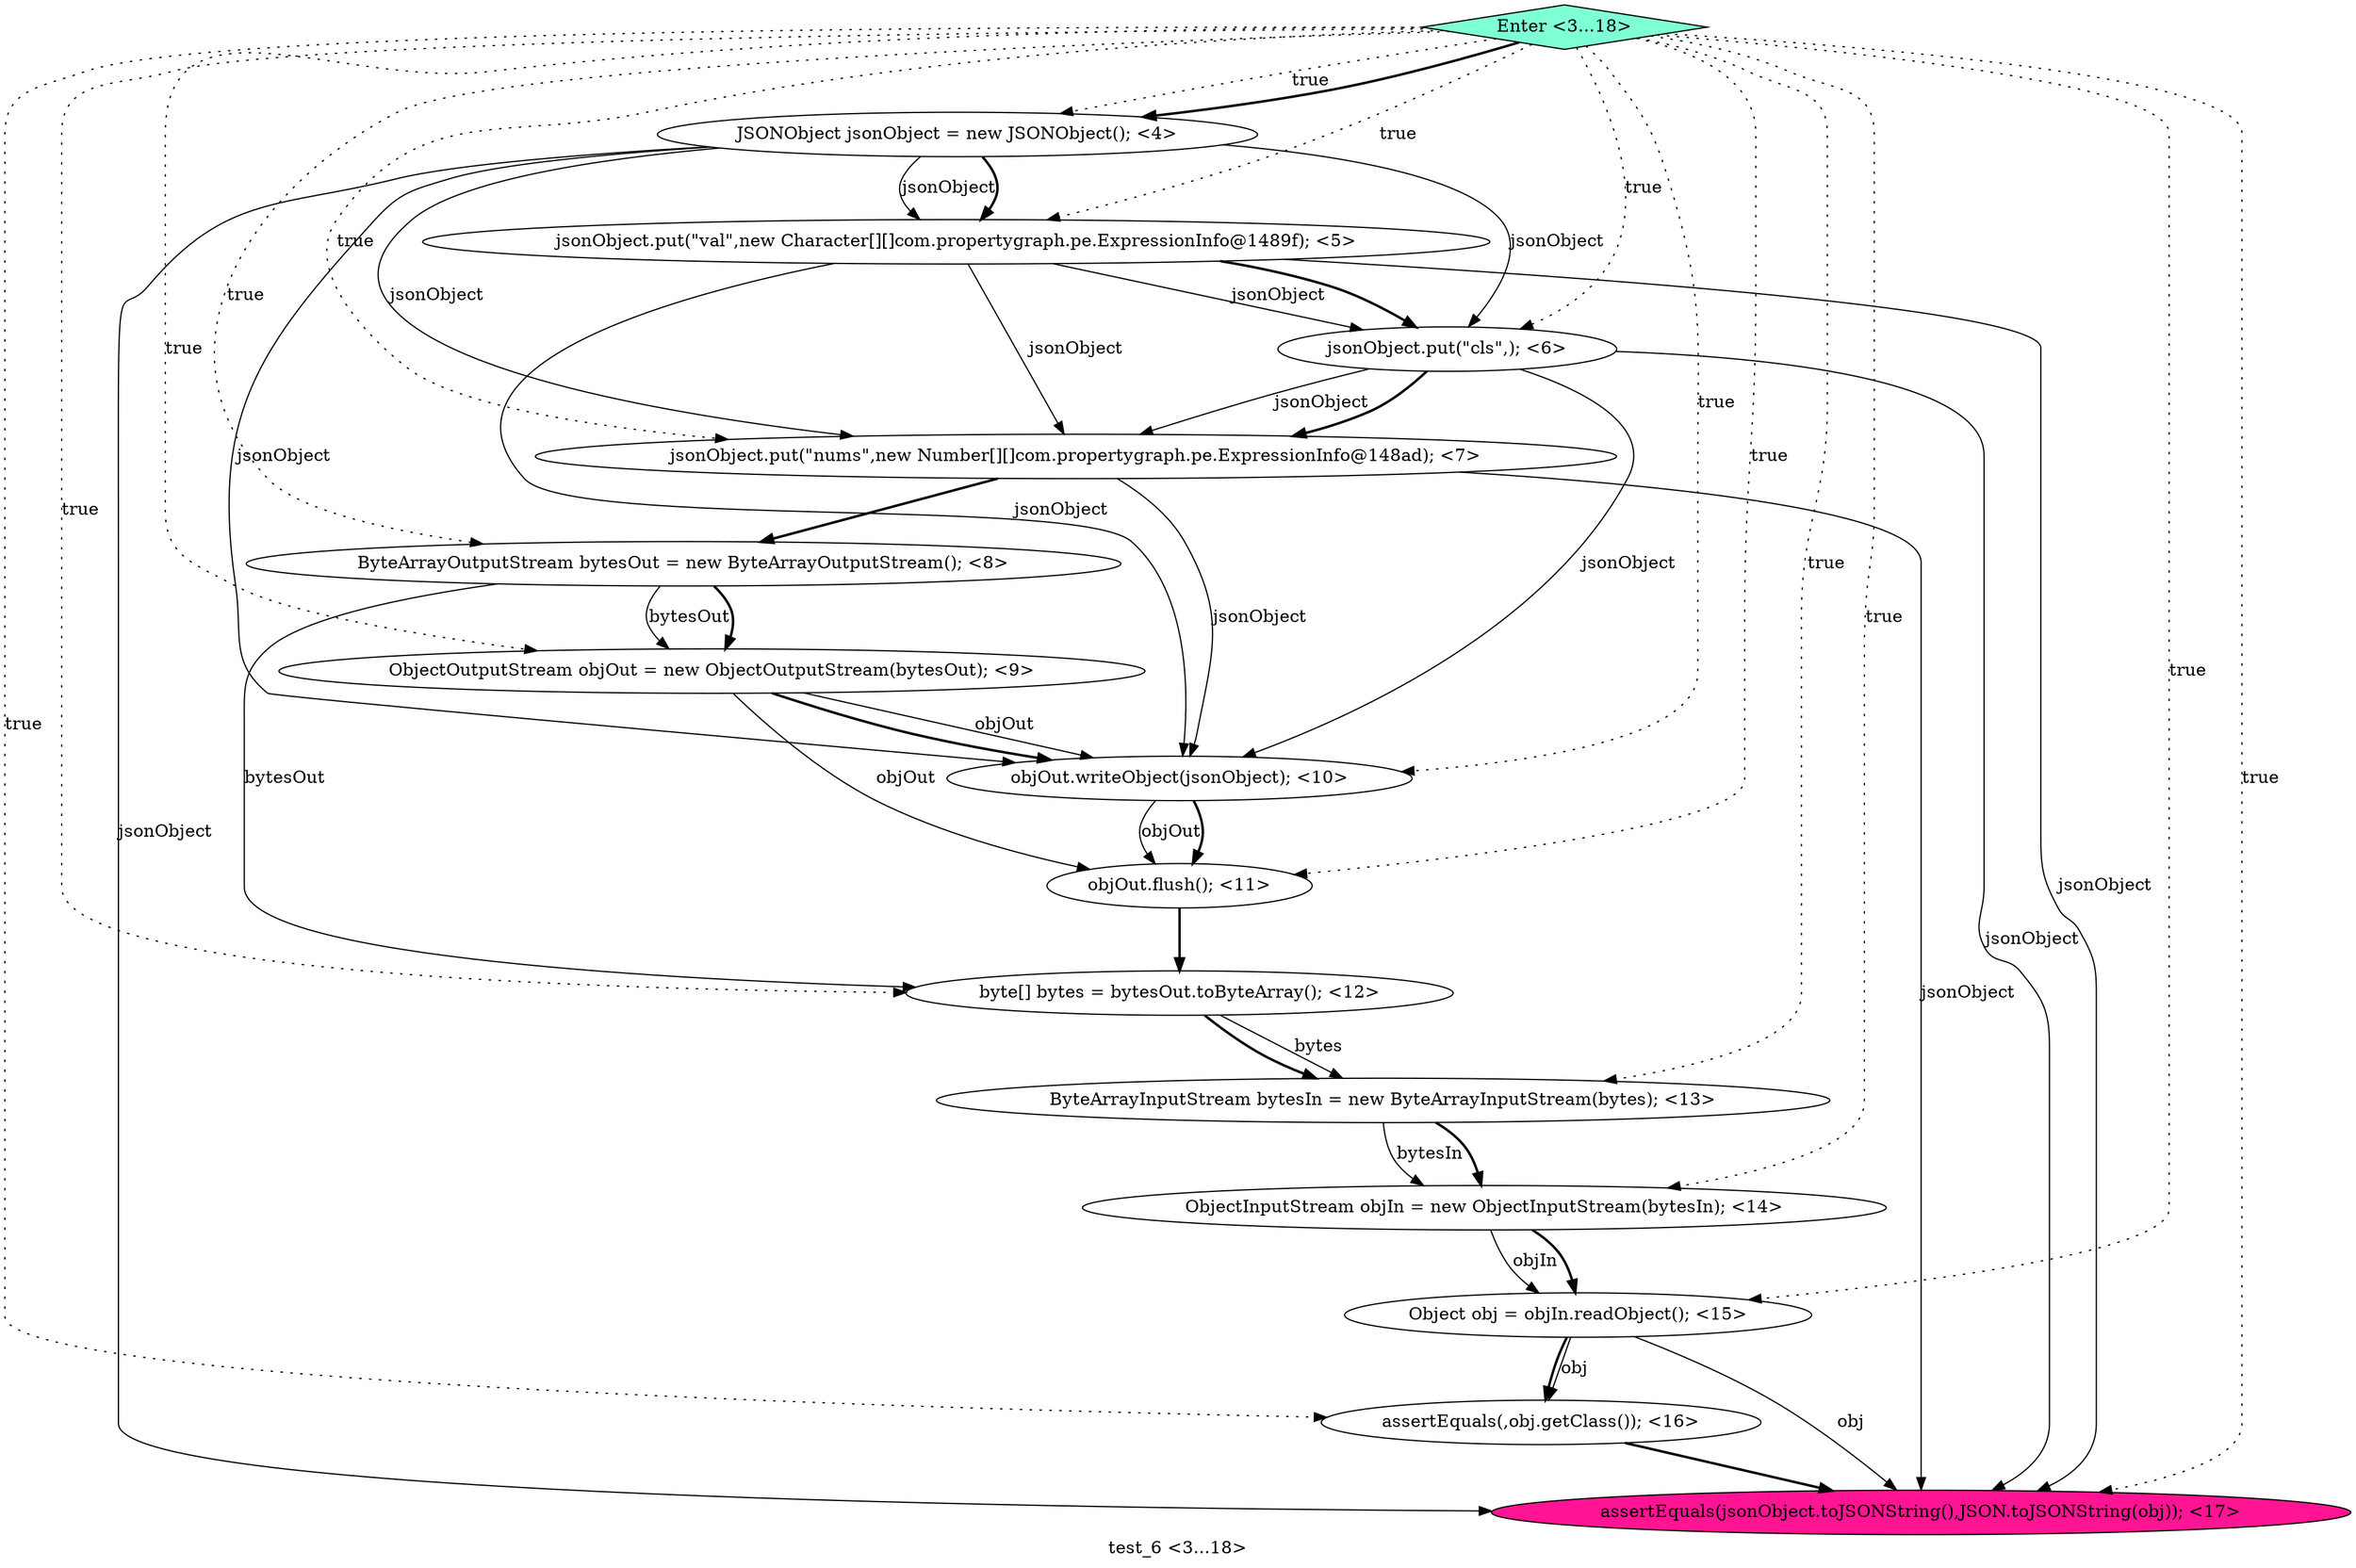 digraph PDG {
label = "test_6 <3...18>";
0.10 [style = filled, label = "ObjectInputStream objIn = new ObjectInputStream(bytesIn); <14>", fillcolor = white, shape = ellipse];
0.7 [style = filled, label = "objOut.flush(); <11>", fillcolor = white, shape = ellipse];
0.9 [style = filled, label = "ByteArrayInputStream bytesIn = new ByteArrayInputStream(bytes); <13>", fillcolor = white, shape = ellipse];
0.0 [style = filled, label = "JSONObject jsonObject = new JSONObject(); <4>", fillcolor = white, shape = ellipse];
0.2 [style = filled, label = "jsonObject.put(\"cls\",); <6>", fillcolor = white, shape = ellipse];
0.5 [style = filled, label = "ObjectOutputStream objOut = new ObjectOutputStream(bytesOut); <9>", fillcolor = white, shape = ellipse];
0.14 [style = filled, label = "Enter <3...18>", fillcolor = aquamarine, shape = diamond];
0.3 [style = filled, label = "jsonObject.put(\"nums\",new Number[][]com.propertygraph.pe.ExpressionInfo@148ad); <7>", fillcolor = white, shape = ellipse];
0.12 [style = filled, label = "assertEquals(,obj.getClass()); <16>", fillcolor = white, shape = ellipse];
0.4 [style = filled, label = "ByteArrayOutputStream bytesOut = new ByteArrayOutputStream(); <8>", fillcolor = white, shape = ellipse];
0.6 [style = filled, label = "objOut.writeObject(jsonObject); <10>", fillcolor = white, shape = ellipse];
0.13 [style = filled, label = "assertEquals(jsonObject.toJSONString(),JSON.toJSONString(obj)); <17>", fillcolor = deeppink, shape = ellipse];
0.8 [style = filled, label = "byte[] bytes = bytesOut.toByteArray(); <12>", fillcolor = white, shape = ellipse];
0.1 [style = filled, label = "jsonObject.put(\"val\",new Character[][]com.propertygraph.pe.ExpressionInfo@1489f); <5>", fillcolor = white, shape = ellipse];
0.11 [style = filled, label = "Object obj = objIn.readObject(); <15>", fillcolor = white, shape = ellipse];
0.0 -> 0.1 [style = solid, label="jsonObject"];
0.0 -> 0.1 [style = bold, label=""];
0.0 -> 0.2 [style = solid, label="jsonObject"];
0.0 -> 0.3 [style = solid, label="jsonObject"];
0.0 -> 0.6 [style = solid, label="jsonObject"];
0.0 -> 0.13 [style = solid, label="jsonObject"];
0.1 -> 0.2 [style = solid, label="jsonObject"];
0.1 -> 0.2 [style = bold, label=""];
0.1 -> 0.3 [style = solid, label="jsonObject"];
0.1 -> 0.6 [style = solid, label="jsonObject"];
0.1 -> 0.13 [style = solid, label="jsonObject"];
0.2 -> 0.3 [style = solid, label="jsonObject"];
0.2 -> 0.3 [style = bold, label=""];
0.2 -> 0.6 [style = solid, label="jsonObject"];
0.2 -> 0.13 [style = solid, label="jsonObject"];
0.3 -> 0.4 [style = bold, label=""];
0.3 -> 0.6 [style = solid, label="jsonObject"];
0.3 -> 0.13 [style = solid, label="jsonObject"];
0.4 -> 0.5 [style = solid, label="bytesOut"];
0.4 -> 0.5 [style = bold, label=""];
0.4 -> 0.8 [style = solid, label="bytesOut"];
0.5 -> 0.6 [style = solid, label="objOut"];
0.5 -> 0.6 [style = bold, label=""];
0.5 -> 0.7 [style = solid, label="objOut"];
0.6 -> 0.7 [style = solid, label="objOut"];
0.6 -> 0.7 [style = bold, label=""];
0.7 -> 0.8 [style = bold, label=""];
0.8 -> 0.9 [style = solid, label="bytes"];
0.8 -> 0.9 [style = bold, label=""];
0.9 -> 0.10 [style = solid, label="bytesIn"];
0.9 -> 0.10 [style = bold, label=""];
0.10 -> 0.11 [style = solid, label="objIn"];
0.10 -> 0.11 [style = bold, label=""];
0.11 -> 0.12 [style = solid, label="obj"];
0.11 -> 0.12 [style = bold, label=""];
0.11 -> 0.13 [style = solid, label="obj"];
0.12 -> 0.13 [style = bold, label=""];
0.14 -> 0.0 [style = dotted, label="true"];
0.14 -> 0.0 [style = bold, label=""];
0.14 -> 0.1 [style = dotted, label="true"];
0.14 -> 0.2 [style = dotted, label="true"];
0.14 -> 0.3 [style = dotted, label="true"];
0.14 -> 0.4 [style = dotted, label="true"];
0.14 -> 0.5 [style = dotted, label="true"];
0.14 -> 0.6 [style = dotted, label="true"];
0.14 -> 0.7 [style = dotted, label="true"];
0.14 -> 0.8 [style = dotted, label="true"];
0.14 -> 0.9 [style = dotted, label="true"];
0.14 -> 0.10 [style = dotted, label="true"];
0.14 -> 0.11 [style = dotted, label="true"];
0.14 -> 0.12 [style = dotted, label="true"];
0.14 -> 0.13 [style = dotted, label="true"];
}
